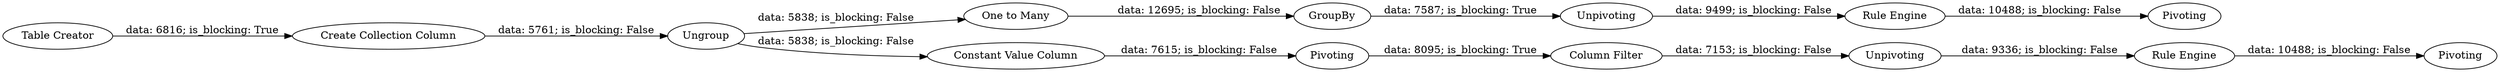 digraph {
	"-5357167271666841971_35" [label=Pivoting]
	"-5357167271666841971_36" [label="Column Filter"]
	"-5357167271666841971_34" [label=Ungroup]
	"-5357167271666841971_45" [label=GroupBy]
	"-5357167271666841971_44" [label="One to Many"]
	"-5357167271666841971_33" [label="Create Collection Column"]
	"-5357167271666841971_32" [label="Table Creator"]
	"-5357167271666841971_41" [label=Unpivoting]
	"-5357167271666841971_42" [label="Rule Engine"]
	"-5357167271666841971_46" [label="Rule Engine"]
	"-5357167271666841971_39" [label="Constant Value Column"]
	"-5357167271666841971_48" [label=Pivoting]
	"-5357167271666841971_47" [label=Unpivoting]
	"-5357167271666841971_43" [label=Pivoting]
	"-5357167271666841971_42" -> "-5357167271666841971_43" [label="data: 10488; is_blocking: False"]
	"-5357167271666841971_34" -> "-5357167271666841971_44" [label="data: 5838; is_blocking: False"]
	"-5357167271666841971_33" -> "-5357167271666841971_34" [label="data: 5761; is_blocking: False"]
	"-5357167271666841971_32" -> "-5357167271666841971_33" [label="data: 6816; is_blocking: True"]
	"-5357167271666841971_46" -> "-5357167271666841971_48" [label="data: 10488; is_blocking: False"]
	"-5357167271666841971_45" -> "-5357167271666841971_47" [label="data: 7587; is_blocking: True"]
	"-5357167271666841971_36" -> "-5357167271666841971_41" [label="data: 7153; is_blocking: False"]
	"-5357167271666841971_41" -> "-5357167271666841971_42" [label="data: 9336; is_blocking: False"]
	"-5357167271666841971_47" -> "-5357167271666841971_46" [label="data: 9499; is_blocking: False"]
	"-5357167271666841971_34" -> "-5357167271666841971_39" [label="data: 5838; is_blocking: False"]
	"-5357167271666841971_44" -> "-5357167271666841971_45" [label="data: 12695; is_blocking: False"]
	"-5357167271666841971_35" -> "-5357167271666841971_36" [label="data: 8095; is_blocking: True"]
	"-5357167271666841971_39" -> "-5357167271666841971_35" [label="data: 7615; is_blocking: False"]
	rankdir=LR
}

